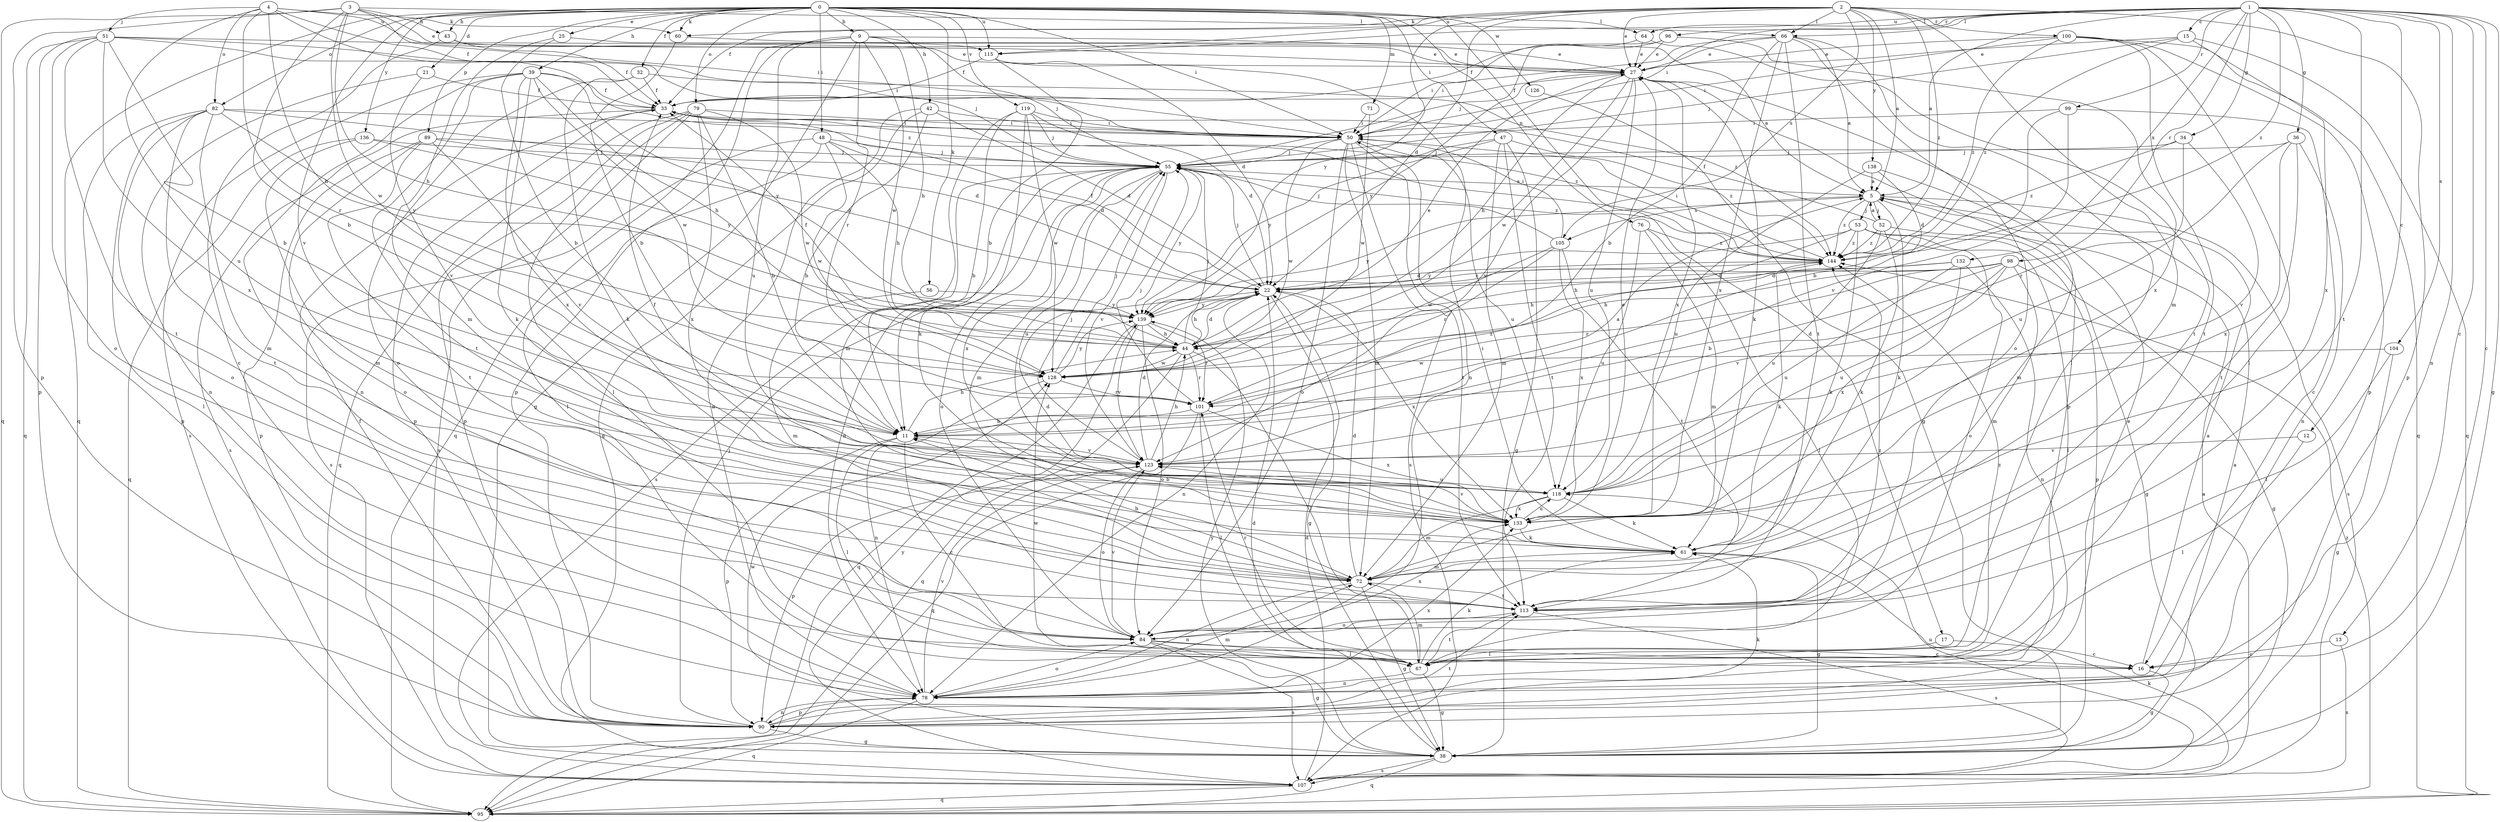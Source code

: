 strict digraph  {
0;
1;
2;
3;
4;
5;
9;
11;
12;
13;
15;
16;
17;
21;
22;
25;
27;
32;
33;
34;
36;
38;
39;
42;
43;
44;
47;
48;
50;
51;
52;
53;
55;
56;
60;
61;
64;
66;
67;
71;
72;
76;
78;
79;
82;
84;
89;
90;
95;
96;
98;
99;
100;
101;
104;
105;
107;
113;
115;
118;
119;
123;
126;
128;
132;
133;
136;
138;
139;
144;
0 -> 9  [label=b];
0 -> 17  [label=d];
0 -> 21  [label=d];
0 -> 25  [label=e];
0 -> 32  [label=f];
0 -> 39  [label=h];
0 -> 42  [label=h];
0 -> 43  [label=h];
0 -> 47  [label=i];
0 -> 48  [label=i];
0 -> 50  [label=i];
0 -> 56  [label=k];
0 -> 60  [label=k];
0 -> 64  [label=l];
0 -> 71  [label=m];
0 -> 76  [label=n];
0 -> 79  [label=o];
0 -> 82  [label=o];
0 -> 89  [label=p];
0 -> 95  [label=q];
0 -> 115  [label=u];
0 -> 119  [label=v];
0 -> 123  [label=v];
0 -> 126  [label=w];
0 -> 136  [label=y];
1 -> 5  [label=a];
1 -> 12  [label=c];
1 -> 13  [label=c];
1 -> 15  [label=c];
1 -> 16  [label=c];
1 -> 34  [label=g];
1 -> 36  [label=g];
1 -> 38  [label=g];
1 -> 50  [label=i];
1 -> 64  [label=l];
1 -> 66  [label=l];
1 -> 78  [label=n];
1 -> 96  [label=r];
1 -> 98  [label=r];
1 -> 99  [label=r];
1 -> 104  [label=s];
1 -> 113  [label=t];
1 -> 115  [label=u];
1 -> 132  [label=x];
1 -> 144  [label=z];
2 -> 5  [label=a];
2 -> 22  [label=d];
2 -> 27  [label=e];
2 -> 33  [label=f];
2 -> 60  [label=k];
2 -> 66  [label=l];
2 -> 72  [label=m];
2 -> 90  [label=p];
2 -> 100  [label=r];
2 -> 105  [label=s];
2 -> 115  [label=u];
2 -> 138  [label=y];
2 -> 139  [label=y];
2 -> 144  [label=z];
3 -> 11  [label=b];
3 -> 27  [label=e];
3 -> 43  [label=h];
3 -> 44  [label=h];
3 -> 50  [label=i];
3 -> 66  [label=l];
3 -> 90  [label=p];
3 -> 95  [label=q];
3 -> 128  [label=w];
4 -> 33  [label=f];
4 -> 44  [label=h];
4 -> 51  [label=j];
4 -> 60  [label=k];
4 -> 82  [label=o];
4 -> 101  [label=r];
4 -> 115  [label=u];
4 -> 118  [label=u];
4 -> 144  [label=z];
5 -> 52  [label=j];
5 -> 53  [label=j];
5 -> 61  [label=k];
5 -> 105  [label=s];
5 -> 107  [label=s];
5 -> 139  [label=y];
5 -> 144  [label=z];
9 -> 27  [label=e];
9 -> 38  [label=g];
9 -> 44  [label=h];
9 -> 55  [label=j];
9 -> 90  [label=p];
9 -> 95  [label=q];
9 -> 101  [label=r];
9 -> 118  [label=u];
9 -> 128  [label=w];
11 -> 5  [label=a];
11 -> 16  [label=c];
11 -> 44  [label=h];
11 -> 67  [label=l];
11 -> 90  [label=p];
11 -> 123  [label=v];
12 -> 67  [label=l];
12 -> 123  [label=v];
13 -> 16  [label=c];
13 -> 107  [label=s];
15 -> 27  [label=e];
15 -> 55  [label=j];
15 -> 95  [label=q];
15 -> 133  [label=x];
15 -> 144  [label=z];
16 -> 5  [label=a];
16 -> 38  [label=g];
17 -> 16  [label=c];
17 -> 67  [label=l];
21 -> 33  [label=f];
21 -> 78  [label=n];
21 -> 123  [label=v];
22 -> 33  [label=f];
22 -> 38  [label=g];
22 -> 44  [label=h];
22 -> 55  [label=j];
22 -> 78  [label=n];
22 -> 133  [label=x];
22 -> 139  [label=y];
22 -> 144  [label=z];
25 -> 11  [label=b];
25 -> 27  [label=e];
25 -> 72  [label=m];
27 -> 33  [label=f];
27 -> 44  [label=h];
27 -> 61  [label=k];
27 -> 90  [label=p];
27 -> 118  [label=u];
27 -> 123  [label=v];
27 -> 128  [label=w];
27 -> 133  [label=x];
27 -> 139  [label=y];
32 -> 33  [label=f];
32 -> 61  [label=k];
32 -> 84  [label=o];
32 -> 144  [label=z];
33 -> 50  [label=i];
33 -> 90  [label=p];
33 -> 107  [label=s];
33 -> 144  [label=z];
34 -> 55  [label=j];
34 -> 101  [label=r];
34 -> 123  [label=v];
34 -> 144  [label=z];
36 -> 55  [label=j];
36 -> 78  [label=n];
36 -> 113  [label=t];
36 -> 118  [label=u];
36 -> 133  [label=x];
38 -> 22  [label=d];
38 -> 27  [label=e];
38 -> 95  [label=q];
38 -> 107  [label=s];
38 -> 128  [label=w];
38 -> 139  [label=y];
39 -> 33  [label=f];
39 -> 44  [label=h];
39 -> 61  [label=k];
39 -> 78  [label=n];
39 -> 107  [label=s];
39 -> 113  [label=t];
39 -> 128  [label=w];
39 -> 133  [label=x];
39 -> 139  [label=y];
42 -> 11  [label=b];
42 -> 22  [label=d];
42 -> 38  [label=g];
42 -> 50  [label=i];
42 -> 78  [label=n];
43 -> 16  [label=c];
43 -> 27  [label=e];
43 -> 33  [label=f];
44 -> 22  [label=d];
44 -> 27  [label=e];
44 -> 33  [label=f];
44 -> 55  [label=j];
44 -> 67  [label=l];
44 -> 95  [label=q];
44 -> 101  [label=r];
44 -> 128  [label=w];
47 -> 38  [label=g];
47 -> 55  [label=j];
47 -> 72  [label=m];
47 -> 113  [label=t];
47 -> 139  [label=y];
47 -> 144  [label=z];
48 -> 22  [label=d];
48 -> 44  [label=h];
48 -> 55  [label=j];
48 -> 67  [label=l];
48 -> 107  [label=s];
48 -> 128  [label=w];
50 -> 55  [label=j];
50 -> 72  [label=m];
50 -> 84  [label=o];
50 -> 107  [label=s];
50 -> 113  [label=t];
50 -> 118  [label=u];
50 -> 128  [label=w];
51 -> 11  [label=b];
51 -> 27  [label=e];
51 -> 50  [label=i];
51 -> 55  [label=j];
51 -> 84  [label=o];
51 -> 90  [label=p];
51 -> 95  [label=q];
51 -> 113  [label=t];
51 -> 133  [label=x];
52 -> 5  [label=a];
52 -> 33  [label=f];
52 -> 38  [label=g];
52 -> 61  [label=k];
52 -> 118  [label=u];
52 -> 144  [label=z];
53 -> 44  [label=h];
53 -> 61  [label=k];
53 -> 67  [label=l];
53 -> 84  [label=o];
53 -> 90  [label=p];
53 -> 139  [label=y];
53 -> 144  [label=z];
55 -> 5  [label=a];
55 -> 72  [label=m];
55 -> 78  [label=n];
55 -> 84  [label=o];
55 -> 107  [label=s];
55 -> 118  [label=u];
55 -> 123  [label=v];
55 -> 133  [label=x];
55 -> 139  [label=y];
55 -> 144  [label=z];
56 -> 72  [label=m];
56 -> 139  [label=y];
60 -> 5  [label=a];
60 -> 11  [label=b];
61 -> 38  [label=g];
61 -> 50  [label=i];
61 -> 72  [label=m];
64 -> 27  [label=e];
64 -> 50  [label=i];
64 -> 113  [label=t];
66 -> 5  [label=a];
66 -> 11  [label=b];
66 -> 27  [label=e];
66 -> 50  [label=i];
66 -> 67  [label=l];
66 -> 84  [label=o];
66 -> 113  [label=t];
66 -> 133  [label=x];
67 -> 38  [label=g];
67 -> 61  [label=k];
67 -> 72  [label=m];
67 -> 78  [label=n];
67 -> 101  [label=r];
67 -> 113  [label=t];
67 -> 128  [label=w];
67 -> 144  [label=z];
71 -> 50  [label=i];
71 -> 128  [label=w];
72 -> 11  [label=b];
72 -> 22  [label=d];
72 -> 38  [label=g];
72 -> 78  [label=n];
72 -> 113  [label=t];
76 -> 67  [label=l];
76 -> 72  [label=m];
76 -> 118  [label=u];
76 -> 144  [label=z];
78 -> 72  [label=m];
78 -> 84  [label=o];
78 -> 90  [label=p];
78 -> 95  [label=q];
78 -> 123  [label=v];
78 -> 133  [label=x];
79 -> 11  [label=b];
79 -> 50  [label=i];
79 -> 67  [label=l];
79 -> 90  [label=p];
79 -> 95  [label=q];
79 -> 107  [label=s];
79 -> 128  [label=w];
79 -> 133  [label=x];
82 -> 22  [label=d];
82 -> 50  [label=i];
82 -> 72  [label=m];
82 -> 84  [label=o];
82 -> 90  [label=p];
82 -> 113  [label=t];
82 -> 139  [label=y];
82 -> 78  [label=l];
84 -> 16  [label=c];
84 -> 38  [label=g];
84 -> 67  [label=l];
84 -> 107  [label=s];
84 -> 123  [label=v];
84 -> 133  [label=x];
84 -> 144  [label=z];
89 -> 22  [label=d];
89 -> 55  [label=j];
89 -> 84  [label=o];
89 -> 90  [label=p];
89 -> 113  [label=t];
89 -> 123  [label=v];
90 -> 5  [label=a];
90 -> 33  [label=f];
90 -> 38  [label=g];
90 -> 55  [label=j];
90 -> 61  [label=k];
90 -> 78  [label=n];
90 -> 113  [label=t];
95 -> 61  [label=k];
95 -> 144  [label=z];
96 -> 27  [label=e];
96 -> 33  [label=f];
96 -> 55  [label=j];
96 -> 133  [label=x];
98 -> 11  [label=b];
98 -> 22  [label=d];
98 -> 38  [label=g];
98 -> 44  [label=h];
98 -> 72  [label=m];
98 -> 101  [label=r];
98 -> 118  [label=u];
98 -> 123  [label=v];
99 -> 11  [label=b];
99 -> 16  [label=c];
99 -> 50  [label=i];
99 -> 123  [label=v];
100 -> 27  [label=e];
100 -> 50  [label=i];
100 -> 67  [label=l];
100 -> 90  [label=p];
100 -> 95  [label=q];
100 -> 113  [label=t];
100 -> 144  [label=z];
101 -> 11  [label=b];
101 -> 55  [label=j];
101 -> 67  [label=l];
101 -> 95  [label=q];
101 -> 133  [label=x];
101 -> 144  [label=z];
104 -> 38  [label=g];
104 -> 113  [label=t];
104 -> 128  [label=w];
105 -> 50  [label=i];
105 -> 55  [label=j];
105 -> 101  [label=r];
105 -> 113  [label=t];
105 -> 128  [label=w];
105 -> 133  [label=x];
107 -> 5  [label=a];
107 -> 22  [label=d];
107 -> 95  [label=q];
107 -> 118  [label=u];
107 -> 139  [label=y];
113 -> 84  [label=o];
113 -> 107  [label=s];
115 -> 11  [label=b];
115 -> 22  [label=d];
115 -> 33  [label=f];
115 -> 78  [label=n];
118 -> 33  [label=f];
118 -> 61  [label=k];
118 -> 72  [label=m];
118 -> 133  [label=x];
119 -> 11  [label=b];
119 -> 22  [label=d];
119 -> 50  [label=i];
119 -> 55  [label=j];
119 -> 61  [label=k];
119 -> 72  [label=m];
119 -> 128  [label=w];
123 -> 22  [label=d];
123 -> 44  [label=h];
123 -> 55  [label=j];
123 -> 84  [label=o];
123 -> 90  [label=p];
123 -> 118  [label=u];
126 -> 38  [label=g];
128 -> 55  [label=j];
128 -> 78  [label=n];
128 -> 101  [label=r];
128 -> 139  [label=y];
132 -> 22  [label=d];
132 -> 44  [label=h];
132 -> 78  [label=n];
132 -> 118  [label=u];
132 -> 133  [label=x];
133 -> 11  [label=b];
133 -> 22  [label=d];
133 -> 27  [label=e];
133 -> 61  [label=k];
133 -> 118  [label=u];
133 -> 123  [label=v];
136 -> 55  [label=j];
136 -> 72  [label=m];
136 -> 95  [label=q];
136 -> 139  [label=y];
138 -> 5  [label=a];
138 -> 22  [label=d];
138 -> 72  [label=m];
138 -> 118  [label=u];
139 -> 44  [label=h];
139 -> 84  [label=o];
139 -> 95  [label=q];
139 -> 101  [label=r];
139 -> 123  [label=v];
144 -> 22  [label=d];
144 -> 50  [label=i];
144 -> 61  [label=k];
}
